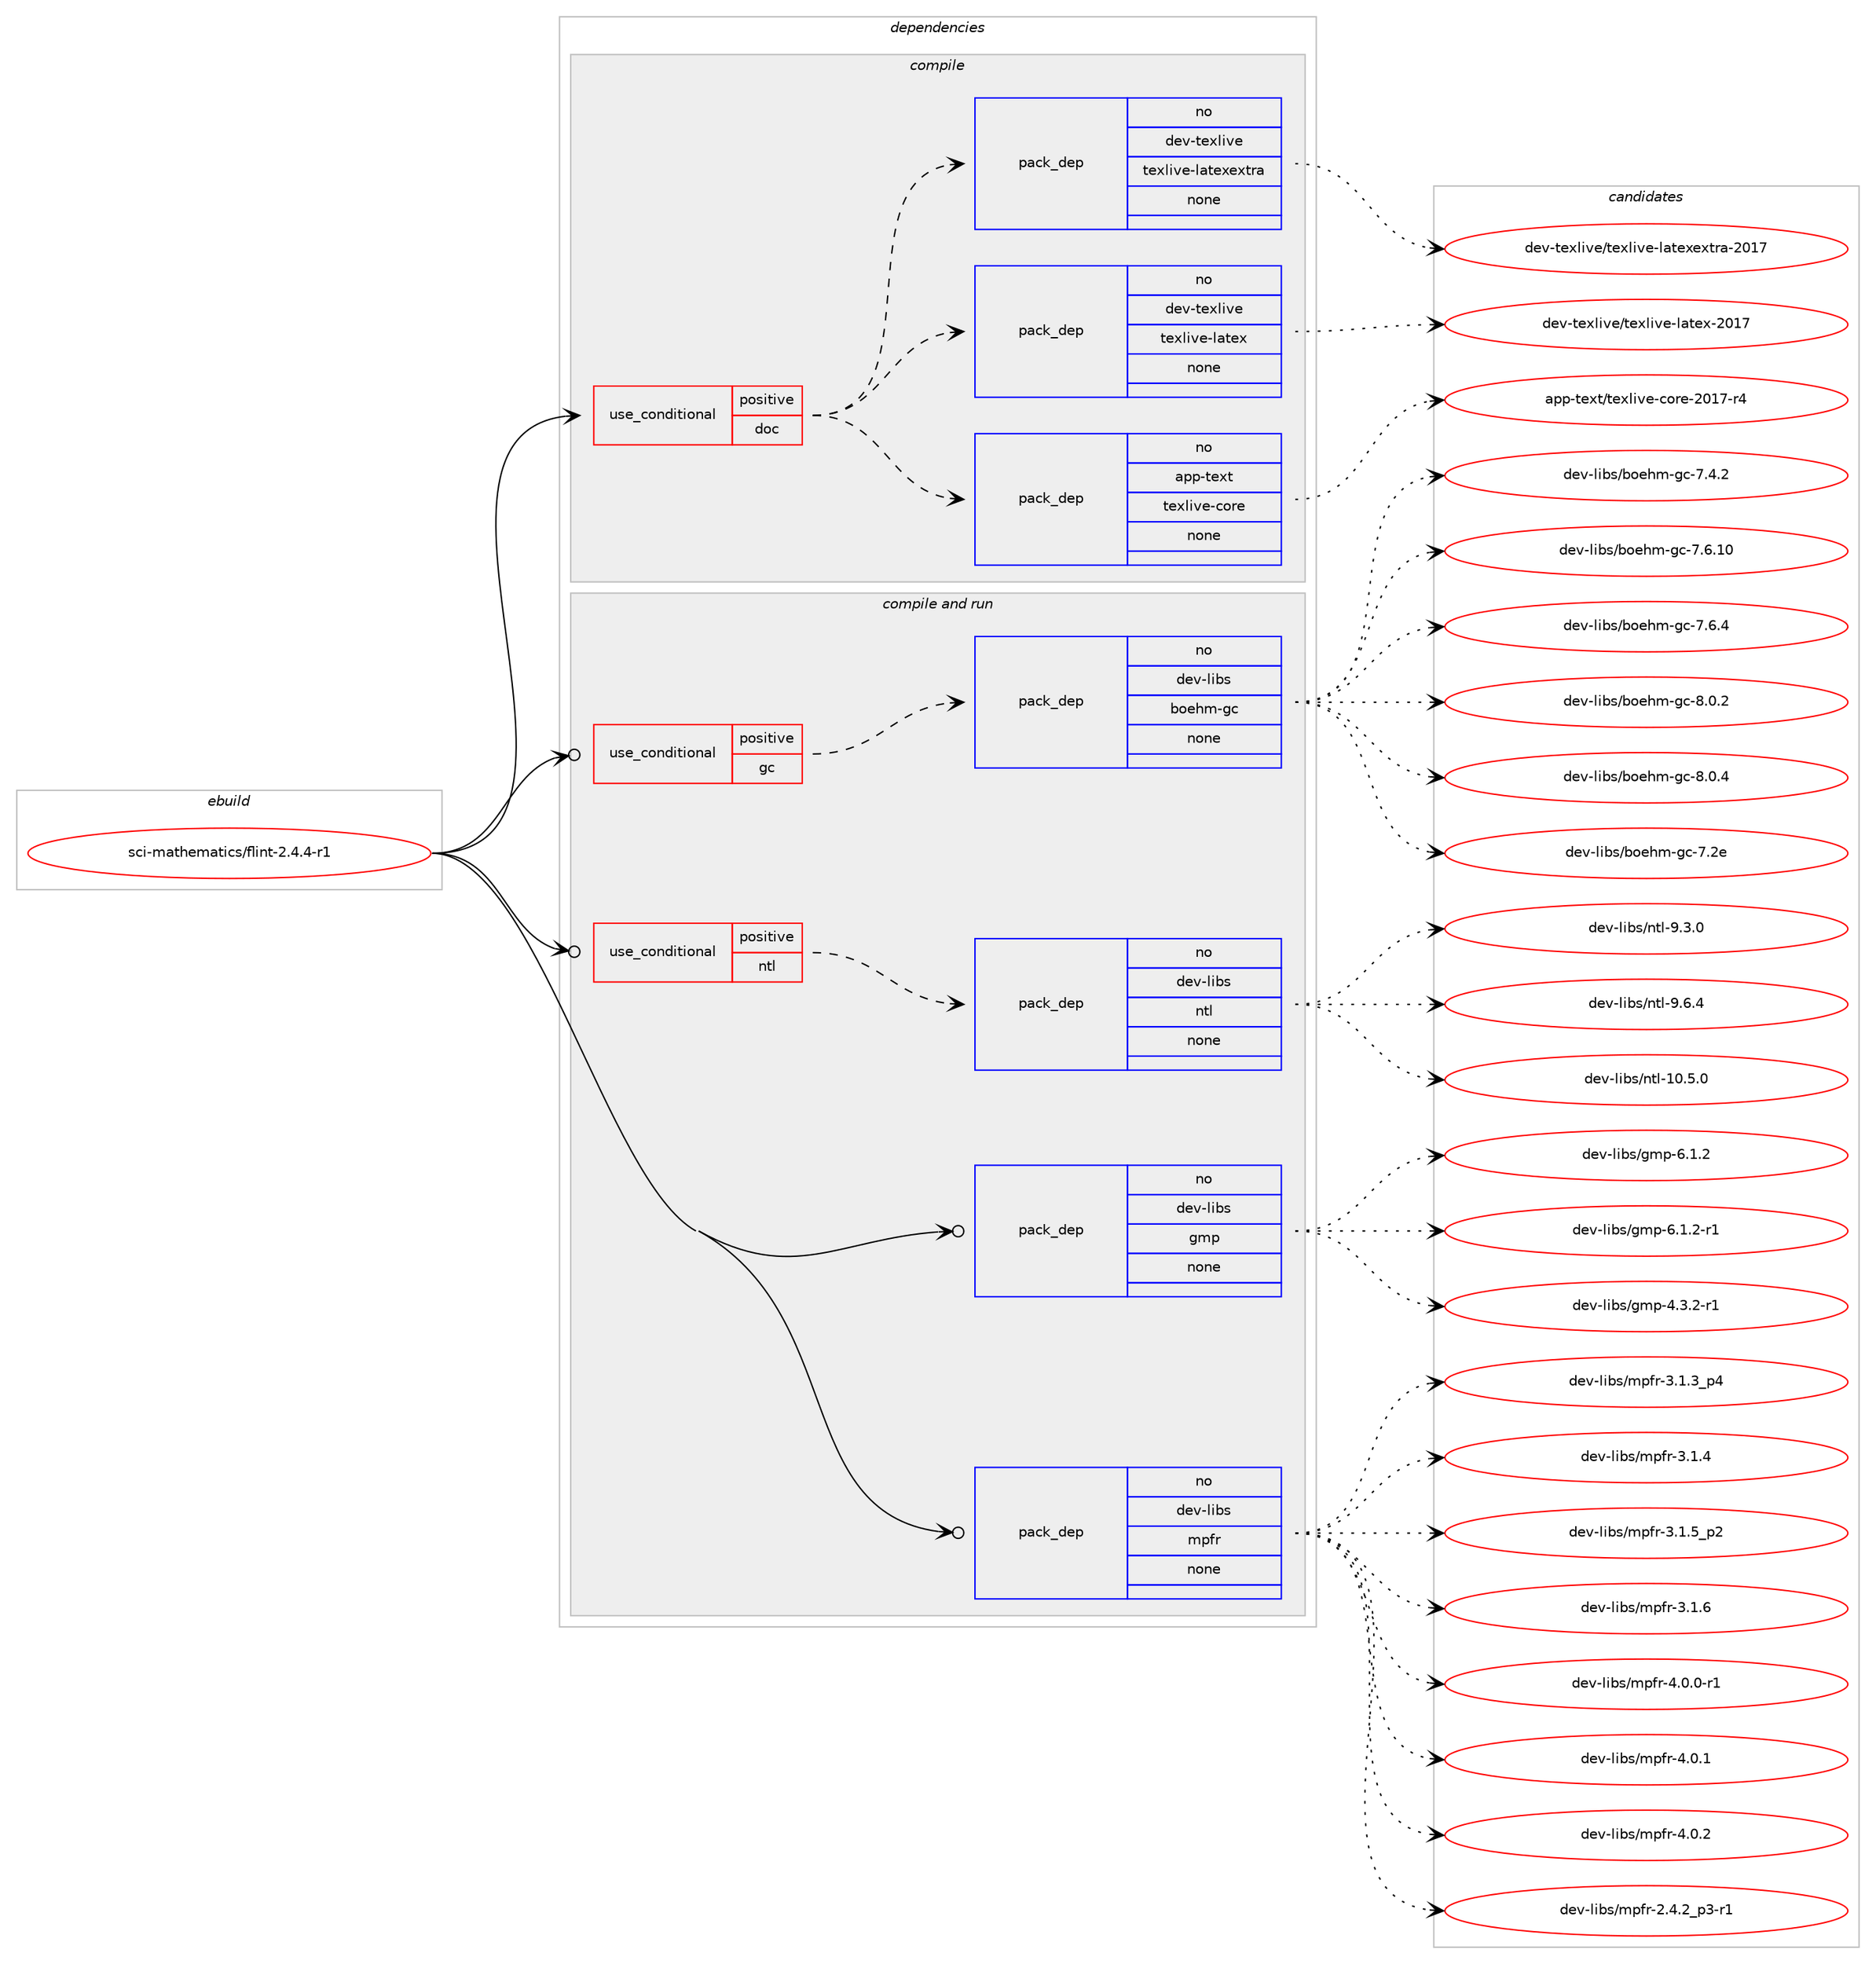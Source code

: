 digraph prolog {

# *************
# Graph options
# *************

newrank=true;
concentrate=true;
compound=true;
graph [rankdir=LR,fontname=Helvetica,fontsize=10,ranksep=1.5];#, ranksep=2.5, nodesep=0.2];
edge  [arrowhead=vee];
node  [fontname=Helvetica,fontsize=10];

# **********
# The ebuild
# **********

subgraph cluster_leftcol {
color=gray;
rank=same;
label=<<i>ebuild</i>>;
id [label="sci-mathematics/flint-2.4.4-r1", color=red, width=4, href="../sci-mathematics/flint-2.4.4-r1.svg"];
}

# ****************
# The dependencies
# ****************

subgraph cluster_midcol {
color=gray;
label=<<i>dependencies</i>>;
subgraph cluster_compile {
fillcolor="#eeeeee";
style=filled;
label=<<i>compile</i>>;
subgraph cond454460 {
dependency1698027 [label=<<TABLE BORDER="0" CELLBORDER="1" CELLSPACING="0" CELLPADDING="4"><TR><TD ROWSPAN="3" CELLPADDING="10">use_conditional</TD></TR><TR><TD>positive</TD></TR><TR><TD>doc</TD></TR></TABLE>>, shape=none, color=red];
subgraph pack1215736 {
dependency1698028 [label=<<TABLE BORDER="0" CELLBORDER="1" CELLSPACING="0" CELLPADDING="4" WIDTH="220"><TR><TD ROWSPAN="6" CELLPADDING="30">pack_dep</TD></TR><TR><TD WIDTH="110">no</TD></TR><TR><TD>app-text</TD></TR><TR><TD>texlive-core</TD></TR><TR><TD>none</TD></TR><TR><TD></TD></TR></TABLE>>, shape=none, color=blue];
}
dependency1698027:e -> dependency1698028:w [weight=20,style="dashed",arrowhead="vee"];
subgraph pack1215737 {
dependency1698029 [label=<<TABLE BORDER="0" CELLBORDER="1" CELLSPACING="0" CELLPADDING="4" WIDTH="220"><TR><TD ROWSPAN="6" CELLPADDING="30">pack_dep</TD></TR><TR><TD WIDTH="110">no</TD></TR><TR><TD>dev-texlive</TD></TR><TR><TD>texlive-latex</TD></TR><TR><TD>none</TD></TR><TR><TD></TD></TR></TABLE>>, shape=none, color=blue];
}
dependency1698027:e -> dependency1698029:w [weight=20,style="dashed",arrowhead="vee"];
subgraph pack1215738 {
dependency1698030 [label=<<TABLE BORDER="0" CELLBORDER="1" CELLSPACING="0" CELLPADDING="4" WIDTH="220"><TR><TD ROWSPAN="6" CELLPADDING="30">pack_dep</TD></TR><TR><TD WIDTH="110">no</TD></TR><TR><TD>dev-texlive</TD></TR><TR><TD>texlive-latexextra</TD></TR><TR><TD>none</TD></TR><TR><TD></TD></TR></TABLE>>, shape=none, color=blue];
}
dependency1698027:e -> dependency1698030:w [weight=20,style="dashed",arrowhead="vee"];
}
id:e -> dependency1698027:w [weight=20,style="solid",arrowhead="vee"];
}
subgraph cluster_compileandrun {
fillcolor="#eeeeee";
style=filled;
label=<<i>compile and run</i>>;
subgraph cond454461 {
dependency1698031 [label=<<TABLE BORDER="0" CELLBORDER="1" CELLSPACING="0" CELLPADDING="4"><TR><TD ROWSPAN="3" CELLPADDING="10">use_conditional</TD></TR><TR><TD>positive</TD></TR><TR><TD>gc</TD></TR></TABLE>>, shape=none, color=red];
subgraph pack1215739 {
dependency1698032 [label=<<TABLE BORDER="0" CELLBORDER="1" CELLSPACING="0" CELLPADDING="4" WIDTH="220"><TR><TD ROWSPAN="6" CELLPADDING="30">pack_dep</TD></TR><TR><TD WIDTH="110">no</TD></TR><TR><TD>dev-libs</TD></TR><TR><TD>boehm-gc</TD></TR><TR><TD>none</TD></TR><TR><TD></TD></TR></TABLE>>, shape=none, color=blue];
}
dependency1698031:e -> dependency1698032:w [weight=20,style="dashed",arrowhead="vee"];
}
id:e -> dependency1698031:w [weight=20,style="solid",arrowhead="odotvee"];
subgraph cond454462 {
dependency1698033 [label=<<TABLE BORDER="0" CELLBORDER="1" CELLSPACING="0" CELLPADDING="4"><TR><TD ROWSPAN="3" CELLPADDING="10">use_conditional</TD></TR><TR><TD>positive</TD></TR><TR><TD>ntl</TD></TR></TABLE>>, shape=none, color=red];
subgraph pack1215740 {
dependency1698034 [label=<<TABLE BORDER="0" CELLBORDER="1" CELLSPACING="0" CELLPADDING="4" WIDTH="220"><TR><TD ROWSPAN="6" CELLPADDING="30">pack_dep</TD></TR><TR><TD WIDTH="110">no</TD></TR><TR><TD>dev-libs</TD></TR><TR><TD>ntl</TD></TR><TR><TD>none</TD></TR><TR><TD></TD></TR></TABLE>>, shape=none, color=blue];
}
dependency1698033:e -> dependency1698034:w [weight=20,style="dashed",arrowhead="vee"];
}
id:e -> dependency1698033:w [weight=20,style="solid",arrowhead="odotvee"];
subgraph pack1215741 {
dependency1698035 [label=<<TABLE BORDER="0" CELLBORDER="1" CELLSPACING="0" CELLPADDING="4" WIDTH="220"><TR><TD ROWSPAN="6" CELLPADDING="30">pack_dep</TD></TR><TR><TD WIDTH="110">no</TD></TR><TR><TD>dev-libs</TD></TR><TR><TD>gmp</TD></TR><TR><TD>none</TD></TR><TR><TD></TD></TR></TABLE>>, shape=none, color=blue];
}
id:e -> dependency1698035:w [weight=20,style="solid",arrowhead="odotvee"];
subgraph pack1215742 {
dependency1698036 [label=<<TABLE BORDER="0" CELLBORDER="1" CELLSPACING="0" CELLPADDING="4" WIDTH="220"><TR><TD ROWSPAN="6" CELLPADDING="30">pack_dep</TD></TR><TR><TD WIDTH="110">no</TD></TR><TR><TD>dev-libs</TD></TR><TR><TD>mpfr</TD></TR><TR><TD>none</TD></TR><TR><TD></TD></TR></TABLE>>, shape=none, color=blue];
}
id:e -> dependency1698036:w [weight=20,style="solid",arrowhead="odotvee"];
}
subgraph cluster_run {
fillcolor="#eeeeee";
style=filled;
label=<<i>run</i>>;
}
}

# **************
# The candidates
# **************

subgraph cluster_choices {
rank=same;
color=gray;
label=<<i>candidates</i>>;

subgraph choice1215736 {
color=black;
nodesep=1;
choice971121124511610112011647116101120108105118101459911111410145504849554511452 [label="app-text/texlive-core-2017-r4", color=red, width=4,href="../app-text/texlive-core-2017-r4.svg"];
dependency1698028:e -> choice971121124511610112011647116101120108105118101459911111410145504849554511452:w [style=dotted,weight="100"];
}
subgraph choice1215737 {
color=black;
nodesep=1;
choice100101118451161011201081051181014711610112010810511810145108971161011204550484955 [label="dev-texlive/texlive-latex-2017", color=red, width=4,href="../dev-texlive/texlive-latex-2017.svg"];
dependency1698029:e -> choice100101118451161011201081051181014711610112010810511810145108971161011204550484955:w [style=dotted,weight="100"];
}
subgraph choice1215738 {
color=black;
nodesep=1;
choice10010111845116101120108105118101471161011201081051181014510897116101120101120116114974550484955 [label="dev-texlive/texlive-latexextra-2017", color=red, width=4,href="../dev-texlive/texlive-latexextra-2017.svg"];
dependency1698030:e -> choice10010111845116101120108105118101471161011201081051181014510897116101120101120116114974550484955:w [style=dotted,weight="100"];
}
subgraph choice1215739 {
color=black;
nodesep=1;
choice10010111845108105981154798111101104109451039945554650101 [label="dev-libs/boehm-gc-7.2e", color=red, width=4,href="../dev-libs/boehm-gc-7.2e.svg"];
choice100101118451081059811547981111011041094510399455546524650 [label="dev-libs/boehm-gc-7.4.2", color=red, width=4,href="../dev-libs/boehm-gc-7.4.2.svg"];
choice10010111845108105981154798111101104109451039945554654464948 [label="dev-libs/boehm-gc-7.6.10", color=red, width=4,href="../dev-libs/boehm-gc-7.6.10.svg"];
choice100101118451081059811547981111011041094510399455546544652 [label="dev-libs/boehm-gc-7.6.4", color=red, width=4,href="../dev-libs/boehm-gc-7.6.4.svg"];
choice100101118451081059811547981111011041094510399455646484650 [label="dev-libs/boehm-gc-8.0.2", color=red, width=4,href="../dev-libs/boehm-gc-8.0.2.svg"];
choice100101118451081059811547981111011041094510399455646484652 [label="dev-libs/boehm-gc-8.0.4", color=red, width=4,href="../dev-libs/boehm-gc-8.0.4.svg"];
dependency1698032:e -> choice10010111845108105981154798111101104109451039945554650101:w [style=dotted,weight="100"];
dependency1698032:e -> choice100101118451081059811547981111011041094510399455546524650:w [style=dotted,weight="100"];
dependency1698032:e -> choice10010111845108105981154798111101104109451039945554654464948:w [style=dotted,weight="100"];
dependency1698032:e -> choice100101118451081059811547981111011041094510399455546544652:w [style=dotted,weight="100"];
dependency1698032:e -> choice100101118451081059811547981111011041094510399455646484650:w [style=dotted,weight="100"];
dependency1698032:e -> choice100101118451081059811547981111011041094510399455646484652:w [style=dotted,weight="100"];
}
subgraph choice1215740 {
color=black;
nodesep=1;
choice10010111845108105981154711011610845494846534648 [label="dev-libs/ntl-10.5.0", color=red, width=4,href="../dev-libs/ntl-10.5.0.svg"];
choice100101118451081059811547110116108455746514648 [label="dev-libs/ntl-9.3.0", color=red, width=4,href="../dev-libs/ntl-9.3.0.svg"];
choice100101118451081059811547110116108455746544652 [label="dev-libs/ntl-9.6.4", color=red, width=4,href="../dev-libs/ntl-9.6.4.svg"];
dependency1698034:e -> choice10010111845108105981154711011610845494846534648:w [style=dotted,weight="100"];
dependency1698034:e -> choice100101118451081059811547110116108455746514648:w [style=dotted,weight="100"];
dependency1698034:e -> choice100101118451081059811547110116108455746544652:w [style=dotted,weight="100"];
}
subgraph choice1215741 {
color=black;
nodesep=1;
choice1001011184510810598115471031091124552465146504511449 [label="dev-libs/gmp-4.3.2-r1", color=red, width=4,href="../dev-libs/gmp-4.3.2-r1.svg"];
choice100101118451081059811547103109112455446494650 [label="dev-libs/gmp-6.1.2", color=red, width=4,href="../dev-libs/gmp-6.1.2.svg"];
choice1001011184510810598115471031091124554464946504511449 [label="dev-libs/gmp-6.1.2-r1", color=red, width=4,href="../dev-libs/gmp-6.1.2-r1.svg"];
dependency1698035:e -> choice1001011184510810598115471031091124552465146504511449:w [style=dotted,weight="100"];
dependency1698035:e -> choice100101118451081059811547103109112455446494650:w [style=dotted,weight="100"];
dependency1698035:e -> choice1001011184510810598115471031091124554464946504511449:w [style=dotted,weight="100"];
}
subgraph choice1215742 {
color=black;
nodesep=1;
choice10010111845108105981154710911210211445504652465095112514511449 [label="dev-libs/mpfr-2.4.2_p3-r1", color=red, width=4,href="../dev-libs/mpfr-2.4.2_p3-r1.svg"];
choice1001011184510810598115471091121021144551464946519511252 [label="dev-libs/mpfr-3.1.3_p4", color=red, width=4,href="../dev-libs/mpfr-3.1.3_p4.svg"];
choice100101118451081059811547109112102114455146494652 [label="dev-libs/mpfr-3.1.4", color=red, width=4,href="../dev-libs/mpfr-3.1.4.svg"];
choice1001011184510810598115471091121021144551464946539511250 [label="dev-libs/mpfr-3.1.5_p2", color=red, width=4,href="../dev-libs/mpfr-3.1.5_p2.svg"];
choice100101118451081059811547109112102114455146494654 [label="dev-libs/mpfr-3.1.6", color=red, width=4,href="../dev-libs/mpfr-3.1.6.svg"];
choice1001011184510810598115471091121021144552464846484511449 [label="dev-libs/mpfr-4.0.0-r1", color=red, width=4,href="../dev-libs/mpfr-4.0.0-r1.svg"];
choice100101118451081059811547109112102114455246484649 [label="dev-libs/mpfr-4.0.1", color=red, width=4,href="../dev-libs/mpfr-4.0.1.svg"];
choice100101118451081059811547109112102114455246484650 [label="dev-libs/mpfr-4.0.2", color=red, width=4,href="../dev-libs/mpfr-4.0.2.svg"];
dependency1698036:e -> choice10010111845108105981154710911210211445504652465095112514511449:w [style=dotted,weight="100"];
dependency1698036:e -> choice1001011184510810598115471091121021144551464946519511252:w [style=dotted,weight="100"];
dependency1698036:e -> choice100101118451081059811547109112102114455146494652:w [style=dotted,weight="100"];
dependency1698036:e -> choice1001011184510810598115471091121021144551464946539511250:w [style=dotted,weight="100"];
dependency1698036:e -> choice100101118451081059811547109112102114455146494654:w [style=dotted,weight="100"];
dependency1698036:e -> choice1001011184510810598115471091121021144552464846484511449:w [style=dotted,weight="100"];
dependency1698036:e -> choice100101118451081059811547109112102114455246484649:w [style=dotted,weight="100"];
dependency1698036:e -> choice100101118451081059811547109112102114455246484650:w [style=dotted,weight="100"];
}
}

}
